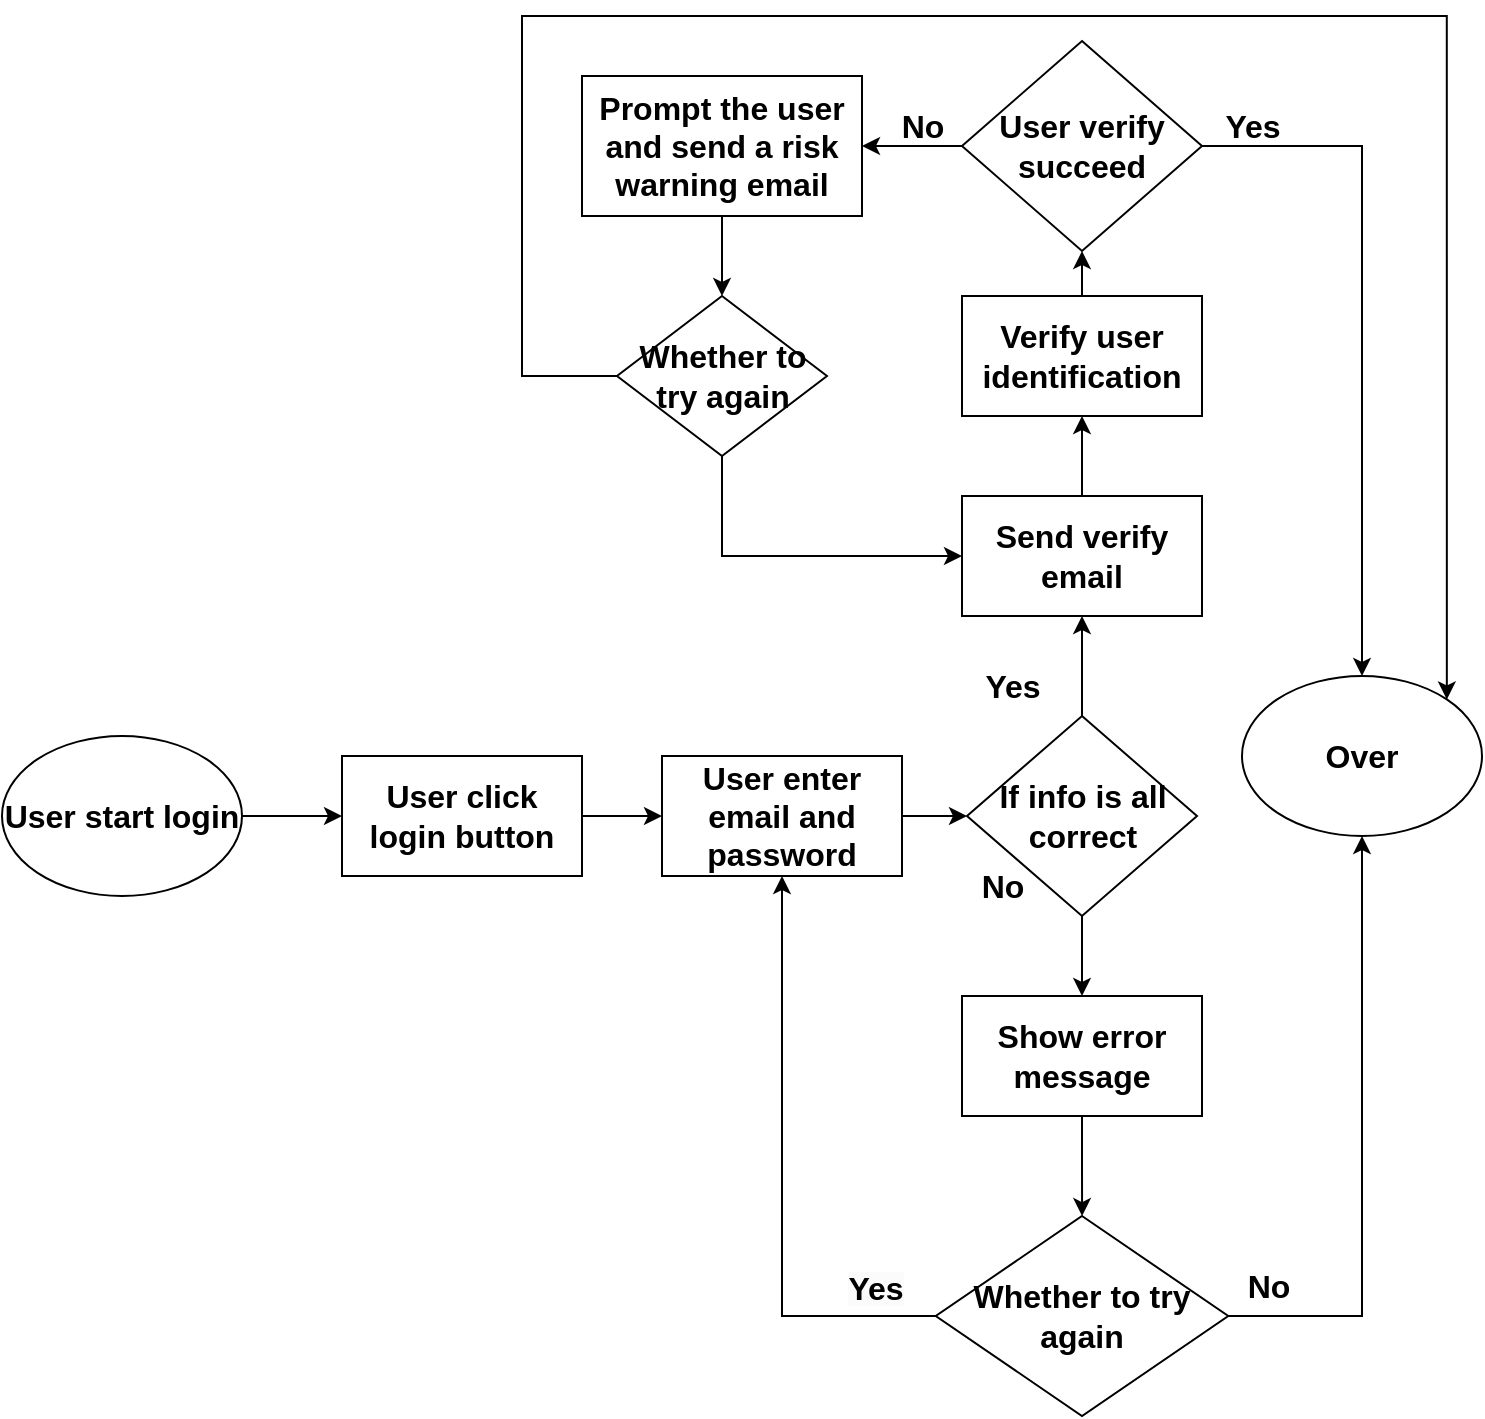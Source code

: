 <mxfile version="22.0.8" type="device">
  <diagram name="第 1 页" id="TRjruBidGkNZ3fZ60dId">
    <mxGraphModel dx="724" dy="368" grid="1" gridSize="10" guides="1" tooltips="1" connect="1" arrows="1" fold="1" page="1" pageScale="1" pageWidth="1654" pageHeight="1169" math="0" shadow="0">
      <root>
        <mxCell id="0" />
        <mxCell id="1" parent="0" />
        <mxCell id="gGfzV0eq18XN1l7NrBOw-8" value="" style="edgeStyle=orthogonalEdgeStyle;rounded=0;orthogonalLoop=1;jettySize=auto;html=1;fontStyle=1;align=center;fontSize=16;" parent="1" source="gGfzV0eq18XN1l7NrBOw-1" target="gGfzV0eq18XN1l7NrBOw-2" edge="1">
          <mxGeometry relative="1" as="geometry" />
        </mxCell>
        <mxCell id="gGfzV0eq18XN1l7NrBOw-1" value="User start login" style="ellipse;whiteSpace=wrap;html=1;fontStyle=1;align=center;fontSize=16;" parent="1" vertex="1">
          <mxGeometry x="170" y="450" width="120" height="80" as="geometry" />
        </mxCell>
        <mxCell id="gGfzV0eq18XN1l7NrBOw-9" value="" style="edgeStyle=orthogonalEdgeStyle;rounded=0;orthogonalLoop=1;jettySize=auto;html=1;fontStyle=1;align=center;fontSize=16;" parent="1" source="gGfzV0eq18XN1l7NrBOw-2" target="gGfzV0eq18XN1l7NrBOw-3" edge="1">
          <mxGeometry relative="1" as="geometry" />
        </mxCell>
        <mxCell id="gGfzV0eq18XN1l7NrBOw-2" value="User click login button" style="rounded=0;whiteSpace=wrap;html=1;fontStyle=1;align=center;fontSize=16;" parent="1" vertex="1">
          <mxGeometry x="340" y="460" width="120" height="60" as="geometry" />
        </mxCell>
        <mxCell id="gGfzV0eq18XN1l7NrBOw-10" value="" style="edgeStyle=orthogonalEdgeStyle;rounded=0;orthogonalLoop=1;jettySize=auto;html=1;fontStyle=1;align=center;fontSize=16;" parent="1" source="gGfzV0eq18XN1l7NrBOw-3" target="gGfzV0eq18XN1l7NrBOw-4" edge="1">
          <mxGeometry relative="1" as="geometry" />
        </mxCell>
        <mxCell id="gGfzV0eq18XN1l7NrBOw-3" value="User enter email and password" style="rounded=0;whiteSpace=wrap;html=1;fontStyle=1;align=center;fontSize=16;" parent="1" vertex="1">
          <mxGeometry x="500" y="460" width="120" height="60" as="geometry" />
        </mxCell>
        <mxCell id="gGfzV0eq18XN1l7NrBOw-12" value="" style="edgeStyle=orthogonalEdgeStyle;rounded=0;orthogonalLoop=1;jettySize=auto;html=1;fontStyle=1;align=center;fontSize=16;" parent="1" source="gGfzV0eq18XN1l7NrBOw-4" target="gGfzV0eq18XN1l7NrBOw-6" edge="1">
          <mxGeometry relative="1" as="geometry" />
        </mxCell>
        <mxCell id="gGfzV0eq18XN1l7NrBOw-33" value="" style="edgeStyle=orthogonalEdgeStyle;rounded=0;orthogonalLoop=1;jettySize=auto;html=1;fontSize=16;" parent="1" source="gGfzV0eq18XN1l7NrBOw-4" target="gGfzV0eq18XN1l7NrBOw-32" edge="1">
          <mxGeometry relative="1" as="geometry" />
        </mxCell>
        <mxCell id="gGfzV0eq18XN1l7NrBOw-4" value="If info is all correct" style="rhombus;whiteSpace=wrap;html=1;fontStyle=1;align=center;fontSize=16;" parent="1" vertex="1">
          <mxGeometry x="652.5" y="440" width="115" height="100" as="geometry" />
        </mxCell>
        <mxCell id="gGfzV0eq18XN1l7NrBOw-16" value="" style="edgeStyle=orthogonalEdgeStyle;rounded=0;orthogonalLoop=1;jettySize=auto;html=1;fontStyle=1;align=center;fontSize=16;" parent="1" source="gGfzV0eq18XN1l7NrBOw-6" target="gGfzV0eq18XN1l7NrBOw-15" edge="1">
          <mxGeometry relative="1" as="geometry" />
        </mxCell>
        <mxCell id="gGfzV0eq18XN1l7NrBOw-6" value="Show error message" style="rounded=0;whiteSpace=wrap;html=1;fontStyle=1;align=center;fontSize=16;" parent="1" vertex="1">
          <mxGeometry x="650" y="580" width="120" height="60" as="geometry" />
        </mxCell>
        <mxCell id="gGfzV0eq18XN1l7NrBOw-7" value="&lt;span style=&quot;font-size: 16px;&quot;&gt;Over&lt;/span&gt;" style="ellipse;whiteSpace=wrap;html=1;fontStyle=1;align=center;fontSize=16;" parent="1" vertex="1">
          <mxGeometry x="790" y="420" width="120" height="80" as="geometry" />
        </mxCell>
        <mxCell id="gGfzV0eq18XN1l7NrBOw-13" value="&lt;span style=&quot;font-size: 16px;&quot;&gt;&lt;font style=&quot;font-size: 16px;&quot;&gt;No&lt;/font&gt;&lt;/span&gt;" style="text;html=1;align=center;verticalAlign=middle;resizable=0;points=[];autosize=1;strokeColor=none;fillColor=none;fontStyle=1;fontSize=16;" parent="1" vertex="1">
          <mxGeometry x="650" y="510" width="40" height="30" as="geometry" />
        </mxCell>
        <mxCell id="gGfzV0eq18XN1l7NrBOw-14" value="&lt;span style=&quot;font-size: 16px;&quot;&gt;&lt;font style=&quot;font-size: 16px;&quot;&gt;Yes&lt;/font&gt;&lt;/span&gt;" style="text;html=1;align=center;verticalAlign=middle;resizable=0;points=[];autosize=1;strokeColor=none;fillColor=none;fontStyle=1;fontSize=16;" parent="1" vertex="1">
          <mxGeometry x="650" y="410" width="50" height="30" as="geometry" />
        </mxCell>
        <mxCell id="gGfzV0eq18XN1l7NrBOw-17" style="edgeStyle=orthogonalEdgeStyle;rounded=0;orthogonalLoop=1;jettySize=auto;html=1;entryX=0.5;entryY=1;entryDx=0;entryDy=0;align=center;fontStyle=1;fontSize=16;" parent="1" source="gGfzV0eq18XN1l7NrBOw-15" target="gGfzV0eq18XN1l7NrBOw-7" edge="1">
          <mxGeometry relative="1" as="geometry" />
        </mxCell>
        <mxCell id="gGfzV0eq18XN1l7NrBOw-18" style="edgeStyle=orthogonalEdgeStyle;rounded=0;orthogonalLoop=1;jettySize=auto;html=1;entryX=0.5;entryY=1;entryDx=0;entryDy=0;align=center;fontStyle=1;fontSize=16;" parent="1" source="gGfzV0eq18XN1l7NrBOw-15" target="gGfzV0eq18XN1l7NrBOw-3" edge="1">
          <mxGeometry relative="1" as="geometry" />
        </mxCell>
        <mxCell id="gGfzV0eq18XN1l7NrBOw-15" value="Whether to try again" style="rhombus;whiteSpace=wrap;html=1;fontStyle=1;align=center;fontSize=16;" parent="1" vertex="1">
          <mxGeometry x="636.88" y="690" width="146.25" height="100" as="geometry" />
        </mxCell>
        <mxCell id="gGfzV0eq18XN1l7NrBOw-19" value="&lt;span style=&quot;color: rgb(0, 0, 0); font-family: Helvetica; font-size: 16px; font-style: normal; font-variant-ligatures: normal; font-variant-caps: normal; letter-spacing: normal; orphans: 2; text-indent: 0px; text-transform: none; widows: 2; word-spacing: 0px; -webkit-text-stroke-width: 0px; background-color: rgb(251, 251, 251); text-decoration-thickness: initial; text-decoration-style: initial; text-decoration-color: initial; float: none; display: inline !important;&quot;&gt;Yes&lt;/span&gt;" style="text;whiteSpace=wrap;html=1;align=center;fontStyle=1;fontSize=16;" parent="1" vertex="1">
          <mxGeometry x="576.88" y="710" width="60" height="40" as="geometry" />
        </mxCell>
        <mxCell id="gGfzV0eq18XN1l7NrBOw-20" value="&lt;span style=&quot;font-size: 16px;&quot;&gt;&lt;font style=&quot;font-size: 16px;&quot;&gt;No&lt;/font&gt;&lt;/span&gt;" style="text;html=1;align=center;verticalAlign=middle;resizable=0;points=[];autosize=1;strokeColor=none;fillColor=none;fontStyle=1;fontSize=16;" parent="1" vertex="1">
          <mxGeometry x="783.13" y="710" width="40" height="30" as="geometry" />
        </mxCell>
        <mxCell id="gGfzV0eq18XN1l7NrBOw-24" value="" style="edgeStyle=orthogonalEdgeStyle;rounded=0;orthogonalLoop=1;jettySize=auto;html=1;fontSize=16;" parent="1" source="gGfzV0eq18XN1l7NrBOw-21" target="gGfzV0eq18XN1l7NrBOw-23" edge="1">
          <mxGeometry relative="1" as="geometry" />
        </mxCell>
        <mxCell id="gGfzV0eq18XN1l7NrBOw-21" value="Verify user identification" style="whiteSpace=wrap;html=1;fontStyle=1;fontSize=16;" parent="1" vertex="1">
          <mxGeometry x="650" y="230" width="120" height="60" as="geometry" />
        </mxCell>
        <mxCell id="gGfzV0eq18XN1l7NrBOw-28" style="edgeStyle=orthogonalEdgeStyle;rounded=0;orthogonalLoop=1;jettySize=auto;html=1;fontSize=16;" parent="1" source="gGfzV0eq18XN1l7NrBOw-23" target="gGfzV0eq18XN1l7NrBOw-7" edge="1">
          <mxGeometry relative="1" as="geometry" />
        </mxCell>
        <mxCell id="gGfzV0eq18XN1l7NrBOw-30" value="" style="edgeStyle=orthogonalEdgeStyle;rounded=0;orthogonalLoop=1;jettySize=auto;html=1;fontSize=16;" parent="1" source="gGfzV0eq18XN1l7NrBOw-23" target="gGfzV0eq18XN1l7NrBOw-29" edge="1">
          <mxGeometry relative="1" as="geometry" />
        </mxCell>
        <mxCell id="gGfzV0eq18XN1l7NrBOw-23" value="&lt;b style=&quot;font-size: 16px;&quot;&gt;User verify succeed&lt;/b&gt;" style="rhombus;whiteSpace=wrap;html=1;fontSize=16;" parent="1" vertex="1">
          <mxGeometry x="650" y="102.5" width="120" height="105" as="geometry" />
        </mxCell>
        <mxCell id="gGfzV0eq18XN1l7NrBOw-26" value="&lt;span style=&quot;font-size: 16px;&quot;&gt;&lt;font style=&quot;font-size: 16px;&quot;&gt;Yes&lt;/font&gt;&lt;/span&gt;" style="text;html=1;align=center;verticalAlign=middle;resizable=0;points=[];autosize=1;strokeColor=none;fillColor=none;fontStyle=1;fontSize=16;" parent="1" vertex="1">
          <mxGeometry x="770" y="130" width="50" height="30" as="geometry" />
        </mxCell>
        <mxCell id="gGfzV0eq18XN1l7NrBOw-27" value="&lt;span style=&quot;font-size: 16px;&quot;&gt;&lt;font style=&quot;font-size: 16px;&quot;&gt;No&lt;/font&gt;&lt;/span&gt;" style="text;html=1;align=center;verticalAlign=middle;resizable=0;points=[];autosize=1;strokeColor=none;fillColor=none;fontStyle=1;fontSize=16;" parent="1" vertex="1">
          <mxGeometry x="610" y="130" width="40" height="30" as="geometry" />
        </mxCell>
        <mxCell id="gGfzV0eq18XN1l7NrBOw-36" value="" style="edgeStyle=orthogonalEdgeStyle;rounded=0;orthogonalLoop=1;jettySize=auto;html=1;fontSize=16;" parent="1" source="gGfzV0eq18XN1l7NrBOw-29" target="gGfzV0eq18XN1l7NrBOw-31" edge="1">
          <mxGeometry relative="1" as="geometry">
            <Array as="points">
              <mxPoint x="530" y="200" />
              <mxPoint x="530" y="200" />
            </Array>
          </mxGeometry>
        </mxCell>
        <mxCell id="gGfzV0eq18XN1l7NrBOw-29" value="&lt;b style=&quot;font-size: 16px;&quot;&gt;Prompt the user and send a risk warning email&lt;/b&gt;" style="whiteSpace=wrap;html=1;fontSize=16;" parent="1" vertex="1">
          <mxGeometry x="460" y="120" width="140" height="70" as="geometry" />
        </mxCell>
        <mxCell id="gGfzV0eq18XN1l7NrBOw-38" style="edgeStyle=orthogonalEdgeStyle;rounded=0;orthogonalLoop=1;jettySize=auto;html=1;entryX=1;entryY=0;entryDx=0;entryDy=0;fontSize=16;" parent="1" source="gGfzV0eq18XN1l7NrBOw-31" target="gGfzV0eq18XN1l7NrBOw-7" edge="1">
          <mxGeometry relative="1" as="geometry">
            <Array as="points">
              <mxPoint x="430" y="270" />
              <mxPoint x="430" y="90" />
              <mxPoint x="892" y="90" />
            </Array>
          </mxGeometry>
        </mxCell>
        <mxCell id="5qkCNjKCWz6mhbz3fY8r-2" style="edgeStyle=orthogonalEdgeStyle;rounded=0;orthogonalLoop=1;jettySize=auto;html=1;entryX=0;entryY=0.5;entryDx=0;entryDy=0;" edge="1" parent="1" source="gGfzV0eq18XN1l7NrBOw-31" target="gGfzV0eq18XN1l7NrBOw-32">
          <mxGeometry relative="1" as="geometry">
            <Array as="points">
              <mxPoint x="530" y="360" />
            </Array>
          </mxGeometry>
        </mxCell>
        <mxCell id="gGfzV0eq18XN1l7NrBOw-31" value="Whether to try again" style="rhombus;whiteSpace=wrap;html=1;fontStyle=1;align=center;fontSize=16;" parent="1" vertex="1">
          <mxGeometry x="477.5" y="230" width="105" height="80" as="geometry" />
        </mxCell>
        <mxCell id="gGfzV0eq18XN1l7NrBOw-35" style="edgeStyle=orthogonalEdgeStyle;rounded=0;orthogonalLoop=1;jettySize=auto;html=1;entryX=0.5;entryY=1;entryDx=0;entryDy=0;fontSize=16;" parent="1" source="gGfzV0eq18XN1l7NrBOw-32" target="gGfzV0eq18XN1l7NrBOw-21" edge="1">
          <mxGeometry relative="1" as="geometry" />
        </mxCell>
        <mxCell id="gGfzV0eq18XN1l7NrBOw-32" value="&lt;b style=&quot;font-size: 16px;&quot;&gt;Send verify email&lt;/b&gt;" style="whiteSpace=wrap;html=1;fontSize=16;" parent="1" vertex="1">
          <mxGeometry x="650" y="330" width="120" height="60" as="geometry" />
        </mxCell>
      </root>
    </mxGraphModel>
  </diagram>
</mxfile>
